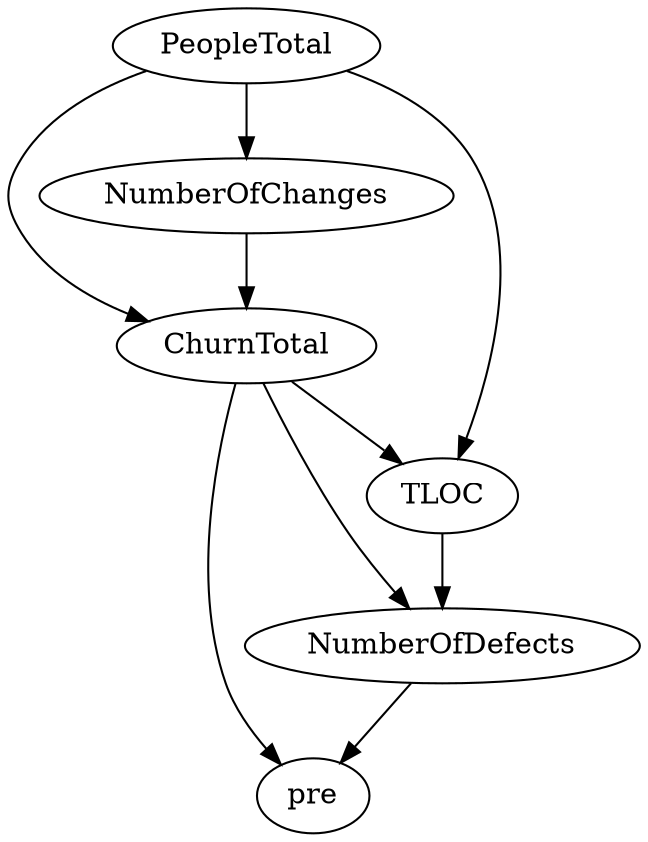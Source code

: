 digraph {
   PeopleTotal;
   NumberOfChanges;
   ChurnTotal;
   TLOC;
   pre;
   NumberOfDefects;
   PeopleTotal -> NumberOfChanges;
   PeopleTotal -> ChurnTotal;
   PeopleTotal -> TLOC;
   NumberOfChanges -> ChurnTotal;
   ChurnTotal -> TLOC;
   ChurnTotal -> pre;
   ChurnTotal -> NumberOfDefects;
   TLOC -> NumberOfDefects;
   NumberOfDefects -> pre;
}
